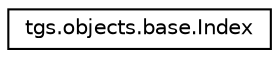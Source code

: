 digraph "Graphical Class Hierarchy"
{
  edge [fontname="Helvetica",fontsize="10",labelfontname="Helvetica",labelfontsize="10"];
  node [fontname="Helvetica",fontsize="10",shape=record];
  rankdir="LR";
  Node0 [label="tgs.objects.base.Index",height=0.2,width=0.4,color="black", fillcolor="white", style="filled",URL="$classtgs_1_1objects_1_1base_1_1Index.html"];
}
